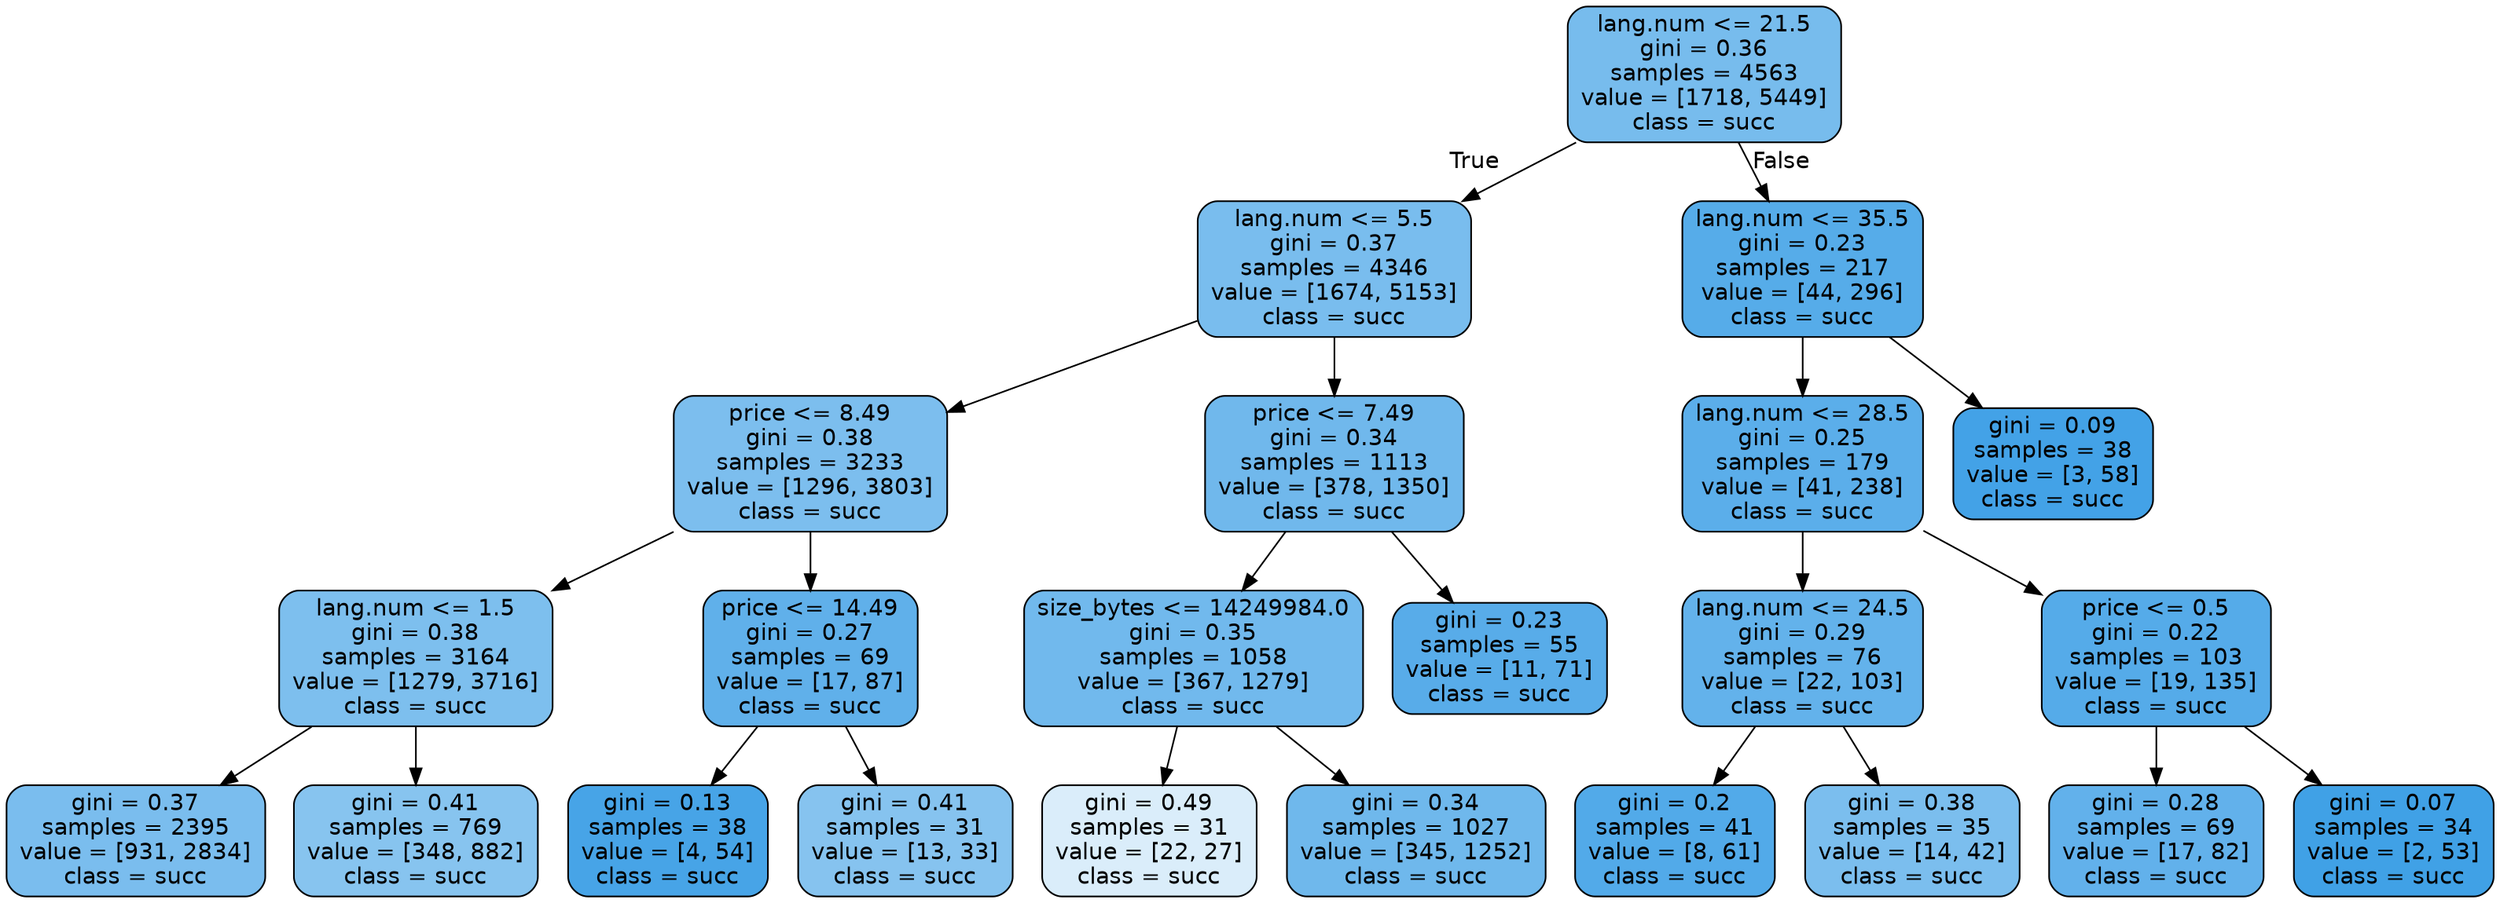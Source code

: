 digraph Tree {
node [shape=box, style="filled, rounded", color="black", fontname=helvetica] ;
edge [fontname=helvetica] ;
0 [label="lang.num <= 21.5\ngini = 0.36\nsamples = 4563\nvalue = [1718, 5449]\nclass = succ", fillcolor="#399de5af"] ;
1 [label="lang.num <= 5.5\ngini = 0.37\nsamples = 4346\nvalue = [1674, 5153]\nclass = succ", fillcolor="#399de5ac"] ;
0 -> 1 [labeldistance=2.5, labelangle=45, headlabel="True"] ;
2 [label="price <= 8.49\ngini = 0.38\nsamples = 3233\nvalue = [1296, 3803]\nclass = succ", fillcolor="#399de5a8"] ;
1 -> 2 ;
3 [label="lang.num <= 1.5\ngini = 0.38\nsamples = 3164\nvalue = [1279, 3716]\nclass = succ", fillcolor="#399de5a7"] ;
2 -> 3 ;
4 [label="gini = 0.37\nsamples = 2395\nvalue = [931, 2834]\nclass = succ", fillcolor="#399de5ab"] ;
3 -> 4 ;
5 [label="gini = 0.41\nsamples = 769\nvalue = [348, 882]\nclass = succ", fillcolor="#399de59a"] ;
3 -> 5 ;
6 [label="price <= 14.49\ngini = 0.27\nsamples = 69\nvalue = [17, 87]\nclass = succ", fillcolor="#399de5cd"] ;
2 -> 6 ;
7 [label="gini = 0.13\nsamples = 38\nvalue = [4, 54]\nclass = succ", fillcolor="#399de5ec"] ;
6 -> 7 ;
8 [label="gini = 0.41\nsamples = 31\nvalue = [13, 33]\nclass = succ", fillcolor="#399de59b"] ;
6 -> 8 ;
9 [label="price <= 7.49\ngini = 0.34\nsamples = 1113\nvalue = [378, 1350]\nclass = succ", fillcolor="#399de5b8"] ;
1 -> 9 ;
10 [label="size_bytes <= 14249984.0\ngini = 0.35\nsamples = 1058\nvalue = [367, 1279]\nclass = succ", fillcolor="#399de5b6"] ;
9 -> 10 ;
11 [label="gini = 0.49\nsamples = 31\nvalue = [22, 27]\nclass = succ", fillcolor="#399de52f"] ;
10 -> 11 ;
12 [label="gini = 0.34\nsamples = 1027\nvalue = [345, 1252]\nclass = succ", fillcolor="#399de5b9"] ;
10 -> 12 ;
13 [label="gini = 0.23\nsamples = 55\nvalue = [11, 71]\nclass = succ", fillcolor="#399de5d7"] ;
9 -> 13 ;
14 [label="lang.num <= 35.5\ngini = 0.23\nsamples = 217\nvalue = [44, 296]\nclass = succ", fillcolor="#399de5d9"] ;
0 -> 14 [labeldistance=2.5, labelangle=-45, headlabel="False"] ;
15 [label="lang.num <= 28.5\ngini = 0.25\nsamples = 179\nvalue = [41, 238]\nclass = succ", fillcolor="#399de5d3"] ;
14 -> 15 ;
16 [label="lang.num <= 24.5\ngini = 0.29\nsamples = 76\nvalue = [22, 103]\nclass = succ", fillcolor="#399de5c9"] ;
15 -> 16 ;
17 [label="gini = 0.2\nsamples = 41\nvalue = [8, 61]\nclass = succ", fillcolor="#399de5de"] ;
16 -> 17 ;
18 [label="gini = 0.38\nsamples = 35\nvalue = [14, 42]\nclass = succ", fillcolor="#399de5aa"] ;
16 -> 18 ;
19 [label="price <= 0.5\ngini = 0.22\nsamples = 103\nvalue = [19, 135]\nclass = succ", fillcolor="#399de5db"] ;
15 -> 19 ;
20 [label="gini = 0.28\nsamples = 69\nvalue = [17, 82]\nclass = succ", fillcolor="#399de5ca"] ;
19 -> 20 ;
21 [label="gini = 0.07\nsamples = 34\nvalue = [2, 53]\nclass = succ", fillcolor="#399de5f5"] ;
19 -> 21 ;
22 [label="gini = 0.09\nsamples = 38\nvalue = [3, 58]\nclass = succ", fillcolor="#399de5f2"] ;
14 -> 22 ;
}